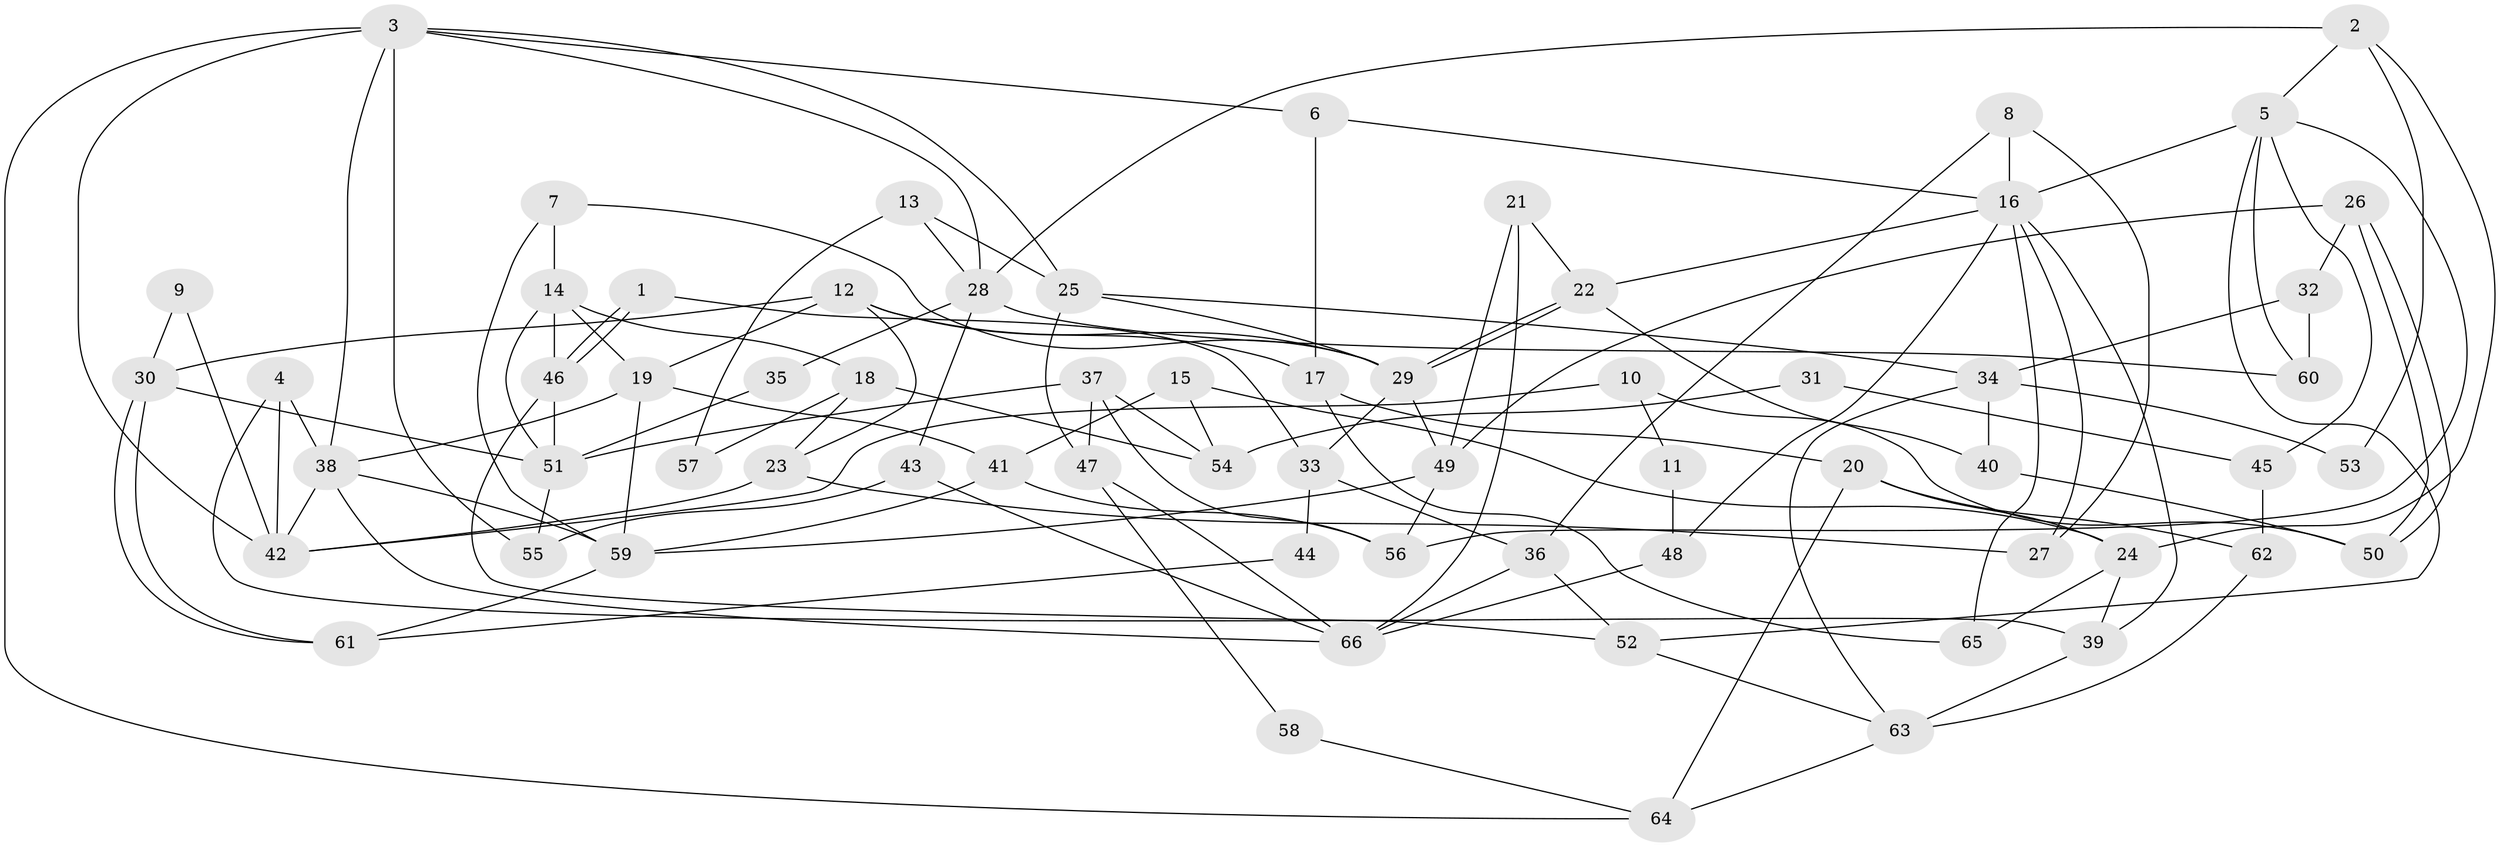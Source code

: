 // coarse degree distribution, {8: 0.15, 6: 0.3, 4: 0.05, 3: 0.15, 11: 0.05, 9: 0.05, 5: 0.15, 7: 0.1}
// Generated by graph-tools (version 1.1) at 2025/36/03/04/25 23:36:59]
// undirected, 66 vertices, 132 edges
graph export_dot {
  node [color=gray90,style=filled];
  1;
  2;
  3;
  4;
  5;
  6;
  7;
  8;
  9;
  10;
  11;
  12;
  13;
  14;
  15;
  16;
  17;
  18;
  19;
  20;
  21;
  22;
  23;
  24;
  25;
  26;
  27;
  28;
  29;
  30;
  31;
  32;
  33;
  34;
  35;
  36;
  37;
  38;
  39;
  40;
  41;
  42;
  43;
  44;
  45;
  46;
  47;
  48;
  49;
  50;
  51;
  52;
  53;
  54;
  55;
  56;
  57;
  58;
  59;
  60;
  61;
  62;
  63;
  64;
  65;
  66;
  1 -- 33;
  1 -- 46;
  1 -- 46;
  2 -- 5;
  2 -- 28;
  2 -- 24;
  2 -- 53;
  3 -- 38;
  3 -- 6;
  3 -- 25;
  3 -- 28;
  3 -- 42;
  3 -- 55;
  3 -- 64;
  4 -- 39;
  4 -- 38;
  4 -- 42;
  5 -- 56;
  5 -- 52;
  5 -- 16;
  5 -- 45;
  5 -- 60;
  6 -- 16;
  6 -- 17;
  7 -- 59;
  7 -- 29;
  7 -- 14;
  8 -- 36;
  8 -- 16;
  8 -- 27;
  9 -- 30;
  9 -- 42;
  10 -- 42;
  10 -- 50;
  10 -- 11;
  11 -- 48;
  12 -- 29;
  12 -- 19;
  12 -- 17;
  12 -- 23;
  12 -- 30;
  13 -- 28;
  13 -- 25;
  13 -- 57;
  14 -- 51;
  14 -- 18;
  14 -- 19;
  14 -- 46;
  15 -- 54;
  15 -- 41;
  15 -- 24;
  16 -- 27;
  16 -- 22;
  16 -- 39;
  16 -- 48;
  16 -- 65;
  17 -- 65;
  17 -- 20;
  18 -- 23;
  18 -- 54;
  18 -- 57;
  19 -- 38;
  19 -- 41;
  19 -- 59;
  20 -- 24;
  20 -- 62;
  20 -- 64;
  21 -- 22;
  21 -- 49;
  21 -- 66;
  22 -- 29;
  22 -- 29;
  22 -- 40;
  23 -- 42;
  23 -- 27;
  24 -- 39;
  24 -- 65;
  25 -- 29;
  25 -- 34;
  25 -- 47;
  26 -- 32;
  26 -- 50;
  26 -- 50;
  26 -- 49;
  28 -- 43;
  28 -- 35;
  28 -- 60;
  29 -- 49;
  29 -- 33;
  30 -- 61;
  30 -- 61;
  30 -- 51;
  31 -- 45;
  31 -- 54;
  32 -- 60;
  32 -- 34;
  33 -- 36;
  33 -- 44;
  34 -- 63;
  34 -- 40;
  34 -- 53;
  35 -- 51;
  36 -- 66;
  36 -- 52;
  37 -- 51;
  37 -- 56;
  37 -- 47;
  37 -- 54;
  38 -- 66;
  38 -- 42;
  38 -- 59;
  39 -- 63;
  40 -- 50;
  41 -- 59;
  41 -- 56;
  43 -- 66;
  43 -- 55;
  44 -- 61;
  45 -- 62;
  46 -- 51;
  46 -- 52;
  47 -- 58;
  47 -- 66;
  48 -- 66;
  49 -- 59;
  49 -- 56;
  51 -- 55;
  52 -- 63;
  58 -- 64;
  59 -- 61;
  62 -- 63;
  63 -- 64;
}
